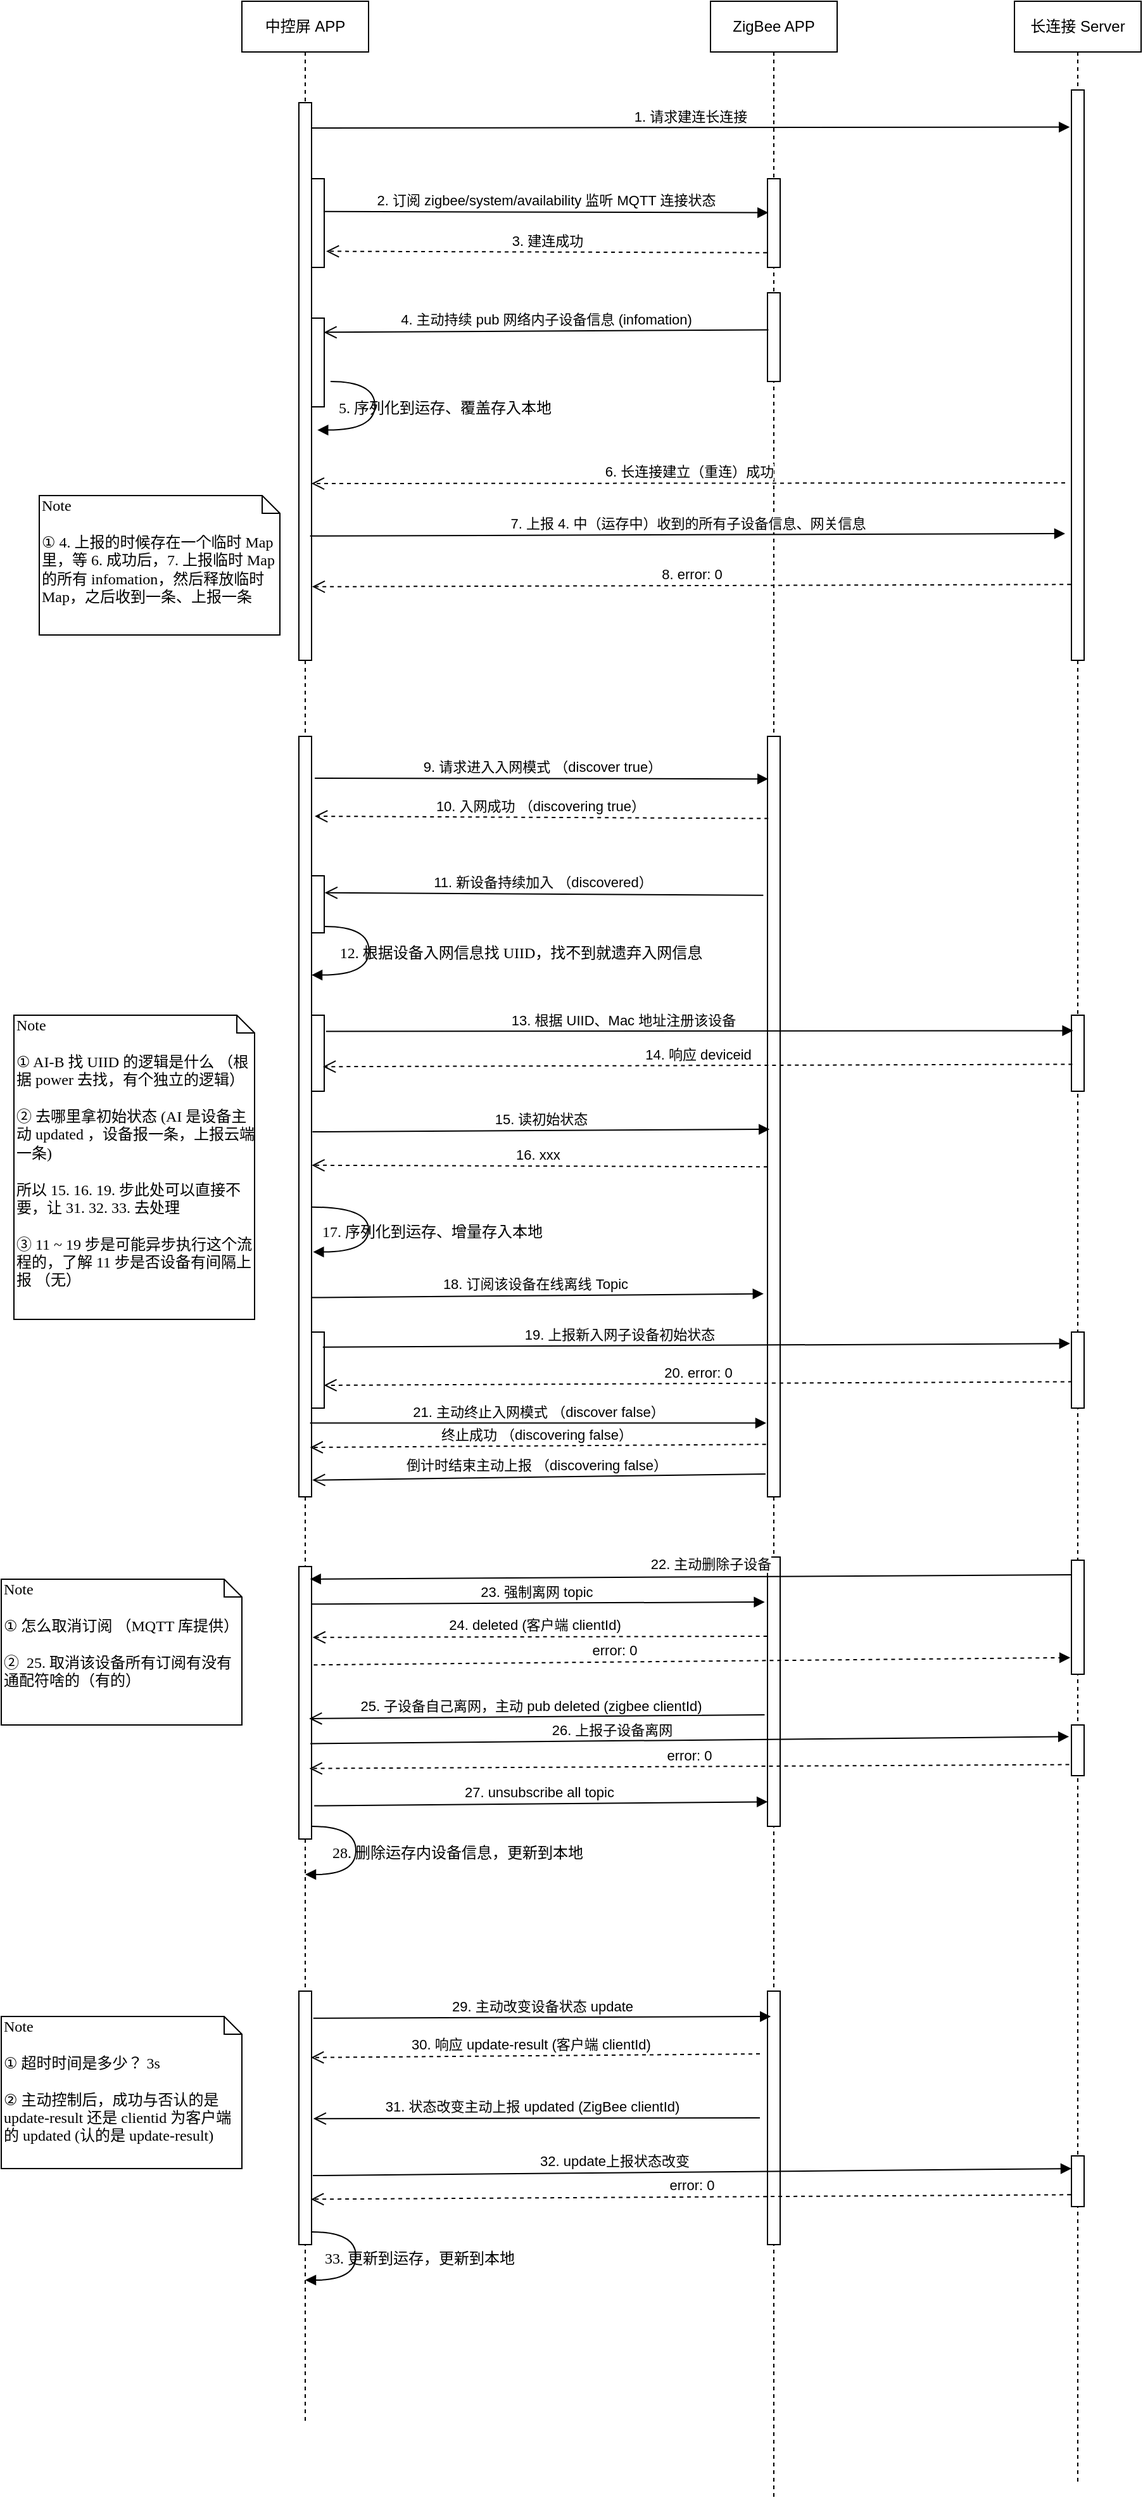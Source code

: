 <mxfile version="20.2.7" type="github">
  <diagram name="Page-1" id="13e1069c-82ec-6db2-03f1-153e76fe0fe0">
    <mxGraphModel dx="2933" dy="948" grid="1" gridSize="10" guides="1" tooltips="1" connect="1" arrows="1" fold="1" page="1" pageScale="1" pageWidth="1100" pageHeight="850" background="none" math="0" shadow="0">
      <root>
        <mxCell id="0" />
        <mxCell id="1" parent="0" />
        <mxCell id="mfzXLa-9cbicv-mfSP5t-9" value="中控屏 APP" style="shape=umlLifeline;perimeter=lifelinePerimeter;whiteSpace=wrap;html=1;container=1;collapsible=0;recursiveResize=0;outlineConnect=0;" parent="1" vertex="1">
          <mxGeometry x="110" y="830" width="100" height="1910" as="geometry" />
        </mxCell>
        <mxCell id="mfzXLa-9cbicv-mfSP5t-12" value="" style="html=1;points=[];perimeter=orthogonalPerimeter;" parent="mfzXLa-9cbicv-mfSP5t-9" vertex="1">
          <mxGeometry x="55" y="140" width="10" height="70" as="geometry" />
        </mxCell>
        <mxCell id="mfzXLa-9cbicv-mfSP5t-19" value="" style="html=1;points=[];perimeter=orthogonalPerimeter;rounded=0;shadow=0;comic=0;labelBackgroundColor=none;strokeWidth=1;fontFamily=Verdana;fontSize=12;align=center;" parent="mfzXLa-9cbicv-mfSP5t-9" vertex="1">
          <mxGeometry x="55" y="250" width="10" height="70" as="geometry" />
        </mxCell>
        <mxCell id="mfzXLa-9cbicv-mfSP5t-21" value="5. 序列化到运存、覆盖存入本地" style="html=1;verticalAlign=bottom;endArrow=block;labelBackgroundColor=none;fontFamily=Verdana;fontSize=12;elbow=vertical;edgeStyle=orthogonalEdgeStyle;curved=1;entryX=1.464;entryY=0.587;entryDx=0;entryDy=0;entryPerimeter=0;" parent="mfzXLa-9cbicv-mfSP5t-9" target="mfzXLa-9cbicv-mfSP5t-22" edge="1">
          <mxGeometry x="0.096" y="55" relative="1" as="geometry">
            <mxPoint x="70" y="300" as="sourcePoint" />
            <mxPoint x="60" y="339" as="targetPoint" />
            <Array as="points">
              <mxPoint x="105" y="300" />
              <mxPoint x="105" y="338" />
            </Array>
            <mxPoint as="offset" />
          </mxGeometry>
        </mxCell>
        <mxCell id="mfzXLa-9cbicv-mfSP5t-22" value="" style="html=1;points=[];perimeter=orthogonalPerimeter;rounded=0;shadow=0;comic=0;labelBackgroundColor=none;strokeWidth=1;fontFamily=Verdana;fontSize=12;align=center;" parent="mfzXLa-9cbicv-mfSP5t-9" vertex="1">
          <mxGeometry x="45" y="80" width="10" height="440" as="geometry" />
        </mxCell>
        <mxCell id="mfzXLa-9cbicv-mfSP5t-23" value="1. 请求建连长连接" style="html=1;verticalAlign=bottom;endArrow=block;rounded=0;entryX=-0.136;entryY=0.065;entryDx=0;entryDy=0;entryPerimeter=0;" parent="mfzXLa-9cbicv-mfSP5t-9" target="mfzXLa-9cbicv-mfSP5t-24" edge="1">
          <mxGeometry width="80" relative="1" as="geometry">
            <mxPoint x="55" y="100" as="sourcePoint" />
            <mxPoint x="135" y="100" as="targetPoint" />
          </mxGeometry>
        </mxCell>
        <mxCell id="mfzXLa-9cbicv-mfSP5t-28" value="" style="html=1;points=[];perimeter=orthogonalPerimeter;rounded=0;shadow=0;comic=0;labelBackgroundColor=none;strokeWidth=1;fontFamily=Verdana;fontSize=12;align=center;" parent="mfzXLa-9cbicv-mfSP5t-9" vertex="1">
          <mxGeometry x="45" y="580" width="10" height="600" as="geometry" />
        </mxCell>
        <mxCell id="mfzXLa-9cbicv-mfSP5t-40" value="" style="html=1;points=[];perimeter=orthogonalPerimeter;" parent="mfzXLa-9cbicv-mfSP5t-9" vertex="1">
          <mxGeometry x="55" y="690" width="10" height="45" as="geometry" />
        </mxCell>
        <mxCell id="mfzXLa-9cbicv-mfSP5t-46" value="12. 根据设备入网信息找 UIID，找不到就遗弃入网信息" style="html=1;verticalAlign=bottom;endArrow=block;labelBackgroundColor=none;fontFamily=Verdana;fontSize=12;elbow=vertical;edgeStyle=orthogonalEdgeStyle;curved=1;entryX=1.464;entryY=0.587;entryDx=0;entryDy=0;entryPerimeter=0;" parent="mfzXLa-9cbicv-mfSP5t-9" edge="1">
          <mxGeometry x="0.095" y="120" relative="1" as="geometry">
            <mxPoint x="65.36" y="730" as="sourcePoint" />
            <mxPoint x="55.0" y="768.28" as="targetPoint" />
            <Array as="points">
              <mxPoint x="100.36" y="730" />
              <mxPoint x="100.36" y="768" />
            </Array>
            <mxPoint as="offset" />
          </mxGeometry>
        </mxCell>
        <mxCell id="mfzXLa-9cbicv-mfSP5t-48" value="" style="html=1;points=[];perimeter=orthogonalPerimeter;" parent="mfzXLa-9cbicv-mfSP5t-9" vertex="1">
          <mxGeometry x="55" y="800" width="10" height="60" as="geometry" />
        </mxCell>
        <mxCell id="mfzXLa-9cbicv-mfSP5t-54" value="" style="html=1;points=[];perimeter=orthogonalPerimeter;" parent="mfzXLa-9cbicv-mfSP5t-9" vertex="1">
          <mxGeometry x="55" y="1050" width="10" height="60" as="geometry" />
        </mxCell>
        <mxCell id="mfzXLa-9cbicv-mfSP5t-57" value="17. 序列化到运存、增量存入本地" style="html=1;verticalAlign=bottom;endArrow=block;labelBackgroundColor=none;fontFamily=Verdana;fontSize=12;elbow=vertical;edgeStyle=orthogonalEdgeStyle;curved=1;entryX=1.115;entryY=0.678;entryDx=0;entryDy=0;entryPerimeter=0;exitX=1.042;exitY=0.619;exitDx=0;exitDy=0;exitPerimeter=0;" parent="mfzXLa-9cbicv-mfSP5t-9" source="mfzXLa-9cbicv-mfSP5t-28" target="mfzXLa-9cbicv-mfSP5t-28" edge="1">
          <mxGeometry x="0.182" y="50" relative="1" as="geometry">
            <mxPoint x="65.36" y="930" as="sourcePoint" />
            <mxPoint x="55.0" y="968.28" as="targetPoint" />
            <Array as="points">
              <mxPoint x="100" y="951" />
              <mxPoint x="100" y="987" />
            </Array>
            <mxPoint as="offset" />
          </mxGeometry>
        </mxCell>
        <mxCell id="4GyI9x6O-c3qd3rBxpdz-1" value="" style="html=1;points=[];perimeter=orthogonalPerimeter;" parent="mfzXLa-9cbicv-mfSP5t-9" vertex="1">
          <mxGeometry x="45" y="1570" width="10" height="200" as="geometry" />
        </mxCell>
        <mxCell id="4GyI9x6O-c3qd3rBxpdz-4" value="" style="html=1;points=[];perimeter=orthogonalPerimeter;" parent="mfzXLa-9cbicv-mfSP5t-9" vertex="1">
          <mxGeometry x="45" y="1235" width="10" height="215" as="geometry" />
        </mxCell>
        <mxCell id="4GyI9x6O-c3qd3rBxpdz-34" value="28. 删除运存内设备信息，更新到本地" style="html=1;verticalAlign=bottom;endArrow=block;labelBackgroundColor=none;fontFamily=Verdana;fontSize=12;elbow=vertical;edgeStyle=orthogonalEdgeStyle;curved=1;" parent="mfzXLa-9cbicv-mfSP5t-9" edge="1">
          <mxGeometry x="0.148" y="80" relative="1" as="geometry">
            <mxPoint x="55.36" y="1440" as="sourcePoint" />
            <mxPoint x="50" y="1478" as="targetPoint" />
            <Array as="points">
              <mxPoint x="90" y="1440" />
              <mxPoint x="90" y="1478" />
            </Array>
            <mxPoint as="offset" />
          </mxGeometry>
        </mxCell>
        <mxCell id="4GyI9x6O-c3qd3rBxpdz-43" value="33. 更新到运存，更新到本地" style="html=1;verticalAlign=bottom;endArrow=block;labelBackgroundColor=none;fontFamily=Verdana;fontSize=12;elbow=vertical;edgeStyle=orthogonalEdgeStyle;curved=1;" parent="mfzXLa-9cbicv-mfSP5t-9" edge="1">
          <mxGeometry x="0.148" y="50" relative="1" as="geometry">
            <mxPoint x="55.36" y="1760" as="sourcePoint" />
            <mxPoint x="50" y="1798" as="targetPoint" />
            <Array as="points">
              <mxPoint x="90" y="1760" />
              <mxPoint x="90" y="1798" />
            </Array>
            <mxPoint as="offset" />
          </mxGeometry>
        </mxCell>
        <mxCell id="mfzXLa-9cbicv-mfSP5t-10" value="ZigBee APP" style="shape=umlLifeline;perimeter=lifelinePerimeter;whiteSpace=wrap;html=1;container=1;collapsible=0;recursiveResize=0;outlineConnect=0;" parent="1" vertex="1">
          <mxGeometry x="480" y="830" width="100" height="1970" as="geometry" />
        </mxCell>
        <mxCell id="mfzXLa-9cbicv-mfSP5t-17" value="" style="html=1;points=[];perimeter=orthogonalPerimeter;rounded=0;shadow=0;comic=0;labelBackgroundColor=none;strokeWidth=1;fontFamily=Verdana;fontSize=12;align=center;" parent="mfzXLa-9cbicv-mfSP5t-10" vertex="1">
          <mxGeometry x="45" y="140" width="10" height="70" as="geometry" />
        </mxCell>
        <mxCell id="mfzXLa-9cbicv-mfSP5t-18" value="" style="html=1;points=[];perimeter=orthogonalPerimeter;rounded=0;shadow=0;comic=0;labelBackgroundColor=none;strokeWidth=1;fontFamily=Verdana;fontSize=12;align=center;" parent="mfzXLa-9cbicv-mfSP5t-10" vertex="1">
          <mxGeometry x="45" y="230" width="10" height="70" as="geometry" />
        </mxCell>
        <mxCell id="mfzXLa-9cbicv-mfSP5t-29" value="" style="html=1;points=[];perimeter=orthogonalPerimeter;rounded=0;shadow=0;comic=0;labelBackgroundColor=none;strokeWidth=1;fontFamily=Verdana;fontSize=12;align=center;" parent="mfzXLa-9cbicv-mfSP5t-10" vertex="1">
          <mxGeometry x="45" y="580" width="10" height="600" as="geometry" />
        </mxCell>
        <mxCell id="4GyI9x6O-c3qd3rBxpdz-2" value="" style="html=1;points=[];perimeter=orthogonalPerimeter;" parent="mfzXLa-9cbicv-mfSP5t-10" vertex="1">
          <mxGeometry x="45" y="1570" width="10" height="200" as="geometry" />
        </mxCell>
        <mxCell id="4GyI9x6O-c3qd3rBxpdz-19" value="" style="html=1;points=[];perimeter=orthogonalPerimeter;" parent="mfzXLa-9cbicv-mfSP5t-10" vertex="1">
          <mxGeometry x="45" y="1227.5" width="10" height="212.5" as="geometry" />
        </mxCell>
        <mxCell id="mfzXLa-9cbicv-mfSP5t-11" value="长连接 Server" style="shape=umlLifeline;perimeter=lifelinePerimeter;whiteSpace=wrap;html=1;container=1;collapsible=0;recursiveResize=0;outlineConnect=0;" parent="1" vertex="1">
          <mxGeometry x="720" y="830" width="100" height="1960" as="geometry" />
        </mxCell>
        <mxCell id="mfzXLa-9cbicv-mfSP5t-24" value="" style="html=1;points=[];perimeter=orthogonalPerimeter;rounded=0;shadow=0;comic=0;labelBackgroundColor=none;strokeWidth=1;fontFamily=Verdana;fontSize=12;align=center;" parent="mfzXLa-9cbicv-mfSP5t-11" vertex="1">
          <mxGeometry x="45" y="70" width="10" height="450" as="geometry" />
        </mxCell>
        <mxCell id="mfzXLa-9cbicv-mfSP5t-37" value="" style="html=1;points=[];perimeter=orthogonalPerimeter;rounded=0;shadow=0;comic=0;labelBackgroundColor=none;strokeWidth=1;fontFamily=Verdana;fontSize=12;align=center;" parent="mfzXLa-9cbicv-mfSP5t-11" vertex="1">
          <mxGeometry x="45" y="800" width="10" height="60" as="geometry" />
        </mxCell>
        <mxCell id="mfzXLa-9cbicv-mfSP5t-60" value="" style="html=1;points=[];perimeter=orthogonalPerimeter;rounded=0;shadow=0;comic=0;labelBackgroundColor=none;strokeWidth=1;fontFamily=Verdana;fontSize=12;align=center;" parent="mfzXLa-9cbicv-mfSP5t-11" vertex="1">
          <mxGeometry x="45" y="1050" width="10" height="60" as="geometry" />
        </mxCell>
        <mxCell id="4GyI9x6O-c3qd3rBxpdz-26" value="" style="html=1;points=[];perimeter=orthogonalPerimeter;rounded=0;shadow=0;comic=0;labelBackgroundColor=none;strokeWidth=1;fontFamily=Verdana;fontSize=12;align=center;" parent="mfzXLa-9cbicv-mfSP5t-11" vertex="1">
          <mxGeometry x="45" y="1230" width="10" height="90" as="geometry" />
        </mxCell>
        <mxCell id="4GyI9x6O-c3qd3rBxpdz-30" value="" style="html=1;points=[];perimeter=orthogonalPerimeter;rounded=0;shadow=0;comic=0;labelBackgroundColor=none;strokeWidth=1;fontFamily=Verdana;fontSize=12;align=center;" parent="mfzXLa-9cbicv-mfSP5t-11" vertex="1">
          <mxGeometry x="45" y="1360" width="10" height="40" as="geometry" />
        </mxCell>
        <mxCell id="4GyI9x6O-c3qd3rBxpdz-40" value="" style="html=1;points=[];perimeter=orthogonalPerimeter;rounded=0;shadow=0;comic=0;labelBackgroundColor=none;strokeWidth=1;fontFamily=Verdana;fontSize=12;align=center;" parent="mfzXLa-9cbicv-mfSP5t-11" vertex="1">
          <mxGeometry x="45" y="1700" width="10" height="40" as="geometry" />
        </mxCell>
        <mxCell id="4GyI9x6O-c3qd3rBxpdz-41" value="32. update上报状态改变" style="html=1;verticalAlign=bottom;endArrow=block;rounded=0;entryX=-0.191;entryY=0.23;entryDx=0;entryDy=0;entryPerimeter=0;exitX=0.909;exitY=0.65;exitDx=0;exitDy=0;exitPerimeter=0;" parent="mfzXLa-9cbicv-mfSP5t-11" edge="1">
          <mxGeometry x="-0.205" width="80" relative="1" as="geometry">
            <mxPoint x="-554.0" y="1715.55" as="sourcePoint" />
            <mxPoint x="45.0" y="1710" as="targetPoint" />
            <mxPoint as="offset" />
          </mxGeometry>
        </mxCell>
        <mxCell id="mfzXLa-9cbicv-mfSP5t-14" value="3. 建连成功" style="html=1;verticalAlign=bottom;endArrow=open;dashed=1;endSize=8;rounded=0;exitX=-0.045;exitY=0.834;exitDx=0;exitDy=0;exitPerimeter=0;entryX=1.155;entryY=0.818;entryDx=0;entryDy=0;entryPerimeter=0;" parent="1" source="mfzXLa-9cbicv-mfSP5t-17" target="mfzXLa-9cbicv-mfSP5t-12" edge="1">
          <mxGeometry relative="1" as="geometry">
            <mxPoint x="520" y="990" as="sourcePoint" />
            <mxPoint x="270" y="990" as="targetPoint" />
            <Array as="points" />
          </mxGeometry>
        </mxCell>
        <mxCell id="mfzXLa-9cbicv-mfSP5t-16" value="4. 主动持续 pub 网络内子设备信息 (infomation)" style="html=1;verticalAlign=bottom;endArrow=open;endSize=8;rounded=0;exitX=0.073;exitY=0.417;exitDx=0;exitDy=0;exitPerimeter=0;entryX=0.973;entryY=0.16;entryDx=0;entryDy=0;entryPerimeter=0;" parent="1" source="mfzXLa-9cbicv-mfSP5t-18" target="mfzXLa-9cbicv-mfSP5t-19" edge="1">
          <mxGeometry relative="1" as="geometry">
            <mxPoint x="520" y="1089.5" as="sourcePoint" />
            <mxPoint x="180" y="1090" as="targetPoint" />
          </mxGeometry>
        </mxCell>
        <mxCell id="mfzXLa-9cbicv-mfSP5t-13" value="2. 订阅 zigbee/system/availability 监听 MQTT 连接状态" style="html=1;verticalAlign=bottom;endArrow=block;rounded=0;exitX=0.945;exitY=0.37;exitDx=0;exitDy=0;exitPerimeter=0;entryX=0.064;entryY=0.383;entryDx=0;entryDy=0;entryPerimeter=0;" parent="1" source="mfzXLa-9cbicv-mfSP5t-12" target="mfzXLa-9cbicv-mfSP5t-17" edge="1">
          <mxGeometry width="80" relative="1" as="geometry">
            <mxPoint x="170" y="950" as="sourcePoint" />
            <mxPoint x="520" y="996" as="targetPoint" />
            <Array as="points" />
          </mxGeometry>
        </mxCell>
        <mxCell id="mfzXLa-9cbicv-mfSP5t-25" value="6. 长连接建立（重连）成功" style="html=1;verticalAlign=bottom;endArrow=open;dashed=1;endSize=8;rounded=0;entryX=0.991;entryY=0.683;entryDx=0;entryDy=0;entryPerimeter=0;" parent="1" target="mfzXLa-9cbicv-mfSP5t-22" edge="1">
          <mxGeometry relative="1" as="geometry">
            <mxPoint x="760" y="1210" as="sourcePoint" />
            <mxPoint x="680" y="1210" as="targetPoint" />
          </mxGeometry>
        </mxCell>
        <mxCell id="mfzXLa-9cbicv-mfSP5t-26" value="Note&lt;br&gt;&lt;br&gt;① 4. 上报的时候存在一个临时 Map 里，等 6. 成功后，7. 上报临时 Map 的所有 infomation，然后释放临时 Map，之后收到一条、上报一条&lt;br&gt;" style="shape=note;whiteSpace=wrap;html=1;size=14;verticalAlign=top;align=left;spacingTop=-6;rounded=0;shadow=0;comic=0;labelBackgroundColor=none;strokeWidth=1;fontFamily=Verdana;fontSize=12" parent="1" vertex="1">
          <mxGeometry x="-50" y="1220" width="190" height="110" as="geometry" />
        </mxCell>
        <mxCell id="mfzXLa-9cbicv-mfSP5t-27" value="7. 上报 4. 中（运存中）收到的所有子设备信息、网关信息" style="html=1;verticalAlign=bottom;endArrow=block;rounded=0;exitX=0.882;exitY=0.777;exitDx=0;exitDy=0;exitPerimeter=0;" parent="1" source="mfzXLa-9cbicv-mfSP5t-22" edge="1">
          <mxGeometry width="80" relative="1" as="geometry">
            <mxPoint x="170" y="1250.75" as="sourcePoint" />
            <mxPoint x="760" y="1250" as="targetPoint" />
          </mxGeometry>
        </mxCell>
        <mxCell id="mfzXLa-9cbicv-mfSP5t-30" value="9. 请求进入入网模式 （discover true）" style="html=1;verticalAlign=bottom;endArrow=block;rounded=0;entryX=0.061;entryY=0.056;entryDx=0;entryDy=0;entryPerimeter=0;exitX=1.253;exitY=0.055;exitDx=0;exitDy=0;exitPerimeter=0;" parent="1" source="mfzXLa-9cbicv-mfSP5t-28" target="mfzXLa-9cbicv-mfSP5t-29" edge="1">
          <mxGeometry width="80" relative="1" as="geometry">
            <mxPoint x="220" y="1410" as="sourcePoint" />
            <mxPoint x="511.19" y="1430.91" as="targetPoint" />
            <Array as="points" />
          </mxGeometry>
        </mxCell>
        <mxCell id="mfzXLa-9cbicv-mfSP5t-32" value="21. 主动终止入网模式 （discover false）" style="html=1;verticalAlign=bottom;endArrow=block;rounded=0;exitX=0.882;exitY=0.903;exitDx=0;exitDy=0;exitPerimeter=0;entryX=-0.1;entryY=0.903;entryDx=0;entryDy=0;entryPerimeter=0;" parent="1" source="mfzXLa-9cbicv-mfSP5t-28" target="mfzXLa-9cbicv-mfSP5t-29" edge="1">
          <mxGeometry width="80" relative="1" as="geometry">
            <mxPoint x="170" y="1930" as="sourcePoint" />
            <mxPoint x="520" y="1940" as="targetPoint" />
            <Array as="points" />
          </mxGeometry>
        </mxCell>
        <mxCell id="mfzXLa-9cbicv-mfSP5t-33" value="终止成功 （discovering false）&amp;nbsp;" style="html=1;verticalAlign=bottom;endArrow=open;dashed=1;endSize=8;rounded=0;entryX=0.882;entryY=0.935;entryDx=0;entryDy=0;entryPerimeter=0;exitX=-0.118;exitY=0.931;exitDx=0;exitDy=0;exitPerimeter=0;" parent="1" source="mfzXLa-9cbicv-mfSP5t-29" target="mfzXLa-9cbicv-mfSP5t-28" edge="1">
          <mxGeometry relative="1" as="geometry">
            <mxPoint x="520" y="1900" as="sourcePoint" />
            <mxPoint x="170.0" y="1561" as="targetPoint" />
          </mxGeometry>
        </mxCell>
        <mxCell id="mfzXLa-9cbicv-mfSP5t-31" value="10. 入网成功 （discovering true）&amp;nbsp;" style="html=1;verticalAlign=bottom;endArrow=open;dashed=1;endSize=8;rounded=0;entryX=1.253;entryY=0.105;entryDx=0;entryDy=0;entryPerimeter=0;exitX=0.061;exitY=0.108;exitDx=0;exitDy=0;exitPerimeter=0;" parent="1" source="mfzXLa-9cbicv-mfSP5t-29" target="mfzXLa-9cbicv-mfSP5t-28" edge="1">
          <mxGeometry relative="1" as="geometry">
            <mxPoint x="520" y="1470" as="sourcePoint" />
            <mxPoint x="440" y="1470" as="targetPoint" />
          </mxGeometry>
        </mxCell>
        <mxCell id="mfzXLa-9cbicv-mfSP5t-34" value="倒计时结束主动上报 （discovering false）&amp;nbsp;" style="html=1;verticalAlign=bottom;endArrow=open;endSize=8;rounded=0;exitX=-0.153;exitY=0.97;exitDx=0;exitDy=0;exitPerimeter=0;entryX=1.062;entryY=0.978;entryDx=0;entryDy=0;entryPerimeter=0;" parent="1" source="mfzXLa-9cbicv-mfSP5t-29" target="mfzXLa-9cbicv-mfSP5t-28" edge="1">
          <mxGeometry relative="1" as="geometry">
            <mxPoint x="524.0" y="1722.16" as="sourcePoint" />
            <mxPoint x="170" y="1720" as="targetPoint" />
          </mxGeometry>
        </mxCell>
        <mxCell id="mfzXLa-9cbicv-mfSP5t-36" value="11. 新设备持续加入 （discovered）&amp;nbsp;" style="html=1;verticalAlign=bottom;endArrow=open;endSize=8;rounded=0;entryX=1.033;entryY=0.298;entryDx=0;entryDy=0;entryPerimeter=0;exitX=-0.33;exitY=0.209;exitDx=0;exitDy=0;exitPerimeter=0;" parent="1" source="mfzXLa-9cbicv-mfSP5t-29" target="mfzXLa-9cbicv-mfSP5t-40" edge="1">
          <mxGeometry relative="1" as="geometry">
            <mxPoint x="520" y="1560" as="sourcePoint" />
            <mxPoint x="170.0" y="1560.68" as="targetPoint" />
          </mxGeometry>
        </mxCell>
        <mxCell id="mfzXLa-9cbicv-mfSP5t-47" value="Note&lt;br&gt;&lt;br&gt;① AI-B 找 UIID 的逻辑是什么 （根据 power 去找，有个独立的逻辑）&lt;br&gt;&lt;br&gt;② 去哪里拿初始状态 (AI 是设备主动 updated ，设备报一条，上报云端一条)&lt;br&gt;&lt;br&gt;所以 15. 16. 19. 步此处可以直接不要，让 31. 32. 33. 去处理&lt;br&gt;&lt;br&gt;③ 11 ~ 19 步是可能异步执行这个流程的，了解 11 步是否设备有间隔上报 （无）" style="shape=note;whiteSpace=wrap;html=1;size=14;verticalAlign=top;align=left;spacingTop=-6;rounded=0;shadow=0;comic=0;labelBackgroundColor=none;strokeWidth=1;fontFamily=Verdana;fontSize=12" parent="1" vertex="1">
          <mxGeometry x="-70" y="1630" width="190" height="240" as="geometry" />
        </mxCell>
        <mxCell id="mfzXLa-9cbicv-mfSP5t-50" value="8. error: 0" style="html=1;verticalAlign=bottom;endArrow=open;dashed=1;endSize=8;rounded=0;entryX=1.041;entryY=0.868;entryDx=0;entryDy=0;entryPerimeter=0;exitX=-0.042;exitY=0.867;exitDx=0;exitDy=0;exitPerimeter=0;" parent="1" source="mfzXLa-9cbicv-mfSP5t-24" target="mfzXLa-9cbicv-mfSP5t-22" edge="1">
          <mxGeometry relative="1" as="geometry">
            <mxPoint x="755.09" y="1290" as="sourcePoint" />
            <mxPoint x="160.0" y="1290.52" as="targetPoint" />
          </mxGeometry>
        </mxCell>
        <mxCell id="mfzXLa-9cbicv-mfSP5t-51" value="14. 响应 deviceid" style="html=1;verticalAlign=bottom;endArrow=open;dashed=1;endSize=8;rounded=0;entryX=0.897;entryY=0.677;entryDx=0;entryDy=0;entryPerimeter=0;exitX=0.068;exitY=0.645;exitDx=0;exitDy=0;exitPerimeter=0;" parent="1" source="mfzXLa-9cbicv-mfSP5t-37" target="mfzXLa-9cbicv-mfSP5t-48" edge="1">
          <mxGeometry relative="1" as="geometry">
            <mxPoint x="769.17" y="1680" as="sourcePoint" />
            <mxPoint x="170.0" y="1681.77" as="targetPoint" />
          </mxGeometry>
        </mxCell>
        <mxCell id="mfzXLa-9cbicv-mfSP5t-49" value="13. 根据 UIID、Mac 地址注册该设备" style="html=1;verticalAlign=bottom;endArrow=block;rounded=0;entryX=0.132;entryY=0.203;entryDx=0;entryDy=0;entryPerimeter=0;exitX=1.139;exitY=0.213;exitDx=0;exitDy=0;exitPerimeter=0;" parent="1" source="mfzXLa-9cbicv-mfSP5t-48" target="mfzXLa-9cbicv-mfSP5t-37" edge="1">
          <mxGeometry x="-0.205" width="80" relative="1" as="geometry">
            <mxPoint x="175" y="1660" as="sourcePoint" />
            <mxPoint x="760" y="1660" as="targetPoint" />
            <mxPoint as="offset" />
          </mxGeometry>
        </mxCell>
        <mxCell id="mfzXLa-9cbicv-mfSP5t-55" value="15. 读初始状态" style="html=1;verticalAlign=bottom;endArrow=block;rounded=0;exitX=1.074;exitY=0.52;exitDx=0;exitDy=0;exitPerimeter=0;entryX=-0.27;entryY=0.804;entryDx=0;entryDy=0;entryPerimeter=0;" parent="1" source="mfzXLa-9cbicv-mfSP5t-28" edge="1">
          <mxGeometry width="80" relative="1" as="geometry">
            <mxPoint x="170.0" y="1725.04" as="sourcePoint" />
            <mxPoint x="526.66" y="1720.0" as="targetPoint" />
            <Array as="points" />
          </mxGeometry>
        </mxCell>
        <mxCell id="mfzXLa-9cbicv-mfSP5t-56" value="16. xxx&amp;nbsp;" style="html=1;verticalAlign=bottom;endArrow=open;dashed=1;endSize=8;rounded=0;entryX=1.018;entryY=0.564;entryDx=0;entryDy=0;entryPerimeter=0;exitX=0.003;exitY=0.566;exitDx=0;exitDy=0;exitPerimeter=0;" parent="1" source="mfzXLa-9cbicv-mfSP5t-29" target="mfzXLa-9cbicv-mfSP5t-28" edge="1">
          <mxGeometry relative="1" as="geometry">
            <mxPoint x="520.09" y="1740" as="sourcePoint" />
            <mxPoint x="160.0" y="1747.14" as="targetPoint" />
          </mxGeometry>
        </mxCell>
        <mxCell id="mfzXLa-9cbicv-mfSP5t-61" value="19. 上报新入网子设备初始状态" style="html=1;verticalAlign=bottom;endArrow=block;rounded=0;entryX=-0.108;entryY=0.151;entryDx=0;entryDy=0;entryPerimeter=0;exitX=0.892;exitY=0.198;exitDx=0;exitDy=0;exitPerimeter=0;" parent="1" source="mfzXLa-9cbicv-mfSP5t-54" target="mfzXLa-9cbicv-mfSP5t-60" edge="1">
          <mxGeometry x="-0.205" width="80" relative="1" as="geometry">
            <mxPoint x="180.0" y="1830.6" as="sourcePoint" />
            <mxPoint x="769.93" y="1830.0" as="targetPoint" />
            <mxPoint as="offset" />
          </mxGeometry>
        </mxCell>
        <mxCell id="mfzXLa-9cbicv-mfSP5t-62" value="20. error: 0" style="html=1;verticalAlign=bottom;endArrow=open;dashed=1;endSize=8;rounded=0;entryX=0.97;entryY=0.7;entryDx=0;entryDy=0;entryPerimeter=0;exitX=0.042;exitY=0.653;exitDx=0;exitDy=0;exitPerimeter=0;" parent="1" source="mfzXLa-9cbicv-mfSP5t-60" target="mfzXLa-9cbicv-mfSP5t-54" edge="1">
          <mxGeometry relative="1" as="geometry">
            <mxPoint x="761.71" y="1860.0" as="sourcePoint" />
            <mxPoint x="170.0" y="1861.92" as="targetPoint" />
          </mxGeometry>
        </mxCell>
        <mxCell id="4GyI9x6O-c3qd3rBxpdz-20" value="18. 订阅该设备在线离线 Topic&amp;nbsp;" style="html=1;verticalAlign=bottom;endArrow=block;rounded=0;exitX=0.991;exitY=0.738;exitDx=0;exitDy=0;exitPerimeter=0;entryX=-0.309;entryY=0.733;entryDx=0;entryDy=0;entryPerimeter=0;" parent="1" source="mfzXLa-9cbicv-mfSP5t-28" target="mfzXLa-9cbicv-mfSP5t-29" edge="1">
          <mxGeometry width="80" relative="1" as="geometry">
            <mxPoint x="170.0" y="1852" as="sourcePoint" />
            <mxPoint x="530.92" y="1850.0" as="targetPoint" />
            <Array as="points" />
          </mxGeometry>
        </mxCell>
        <mxCell id="4GyI9x6O-c3qd3rBxpdz-21" value="23. 强制离网 topic&amp;nbsp;" style="html=1;verticalAlign=bottom;endArrow=block;rounded=0;exitX=1.018;exitY=0.138;exitDx=0;exitDy=0;exitPerimeter=0;entryX=-0.218;entryY=0.167;entryDx=0;entryDy=0;entryPerimeter=0;" parent="1" source="4GyI9x6O-c3qd3rBxpdz-4" target="4GyI9x6O-c3qd3rBxpdz-19" edge="1">
          <mxGeometry width="80" relative="1" as="geometry">
            <mxPoint x="170.0" y="2083" as="sourcePoint" />
            <mxPoint x="527.0" y="2080" as="targetPoint" />
            <Array as="points" />
          </mxGeometry>
        </mxCell>
        <mxCell id="4GyI9x6O-c3qd3rBxpdz-22" value="24. deleted (客户端 clientId)" style="html=1;verticalAlign=bottom;endArrow=open;dashed=1;endSize=8;rounded=0;entryX=1.082;entryY=0.26;entryDx=0;entryDy=0;entryPerimeter=0;exitX=-0.018;exitY=0.294;exitDx=0;exitDy=0;exitPerimeter=0;" parent="1" source="4GyI9x6O-c3qd3rBxpdz-19" target="4GyI9x6O-c3qd3rBxpdz-4" edge="1">
          <mxGeometry x="0.025" relative="1" as="geometry">
            <mxPoint x="519.85" y="2111.2" as="sourcePoint" />
            <mxPoint x="160.0" y="2110" as="targetPoint" />
            <mxPoint as="offset" />
          </mxGeometry>
        </mxCell>
        <mxCell id="4GyI9x6O-c3qd3rBxpdz-23" value="25. 子设备自己离网，主动 pub deleted (zigbee clientId)" style="html=1;verticalAlign=bottom;endArrow=open;endSize=8;rounded=0;entryX=0.809;entryY=0.558;entryDx=0;entryDy=0;entryPerimeter=0;exitX=-0.227;exitY=0.586;exitDx=0;exitDy=0;exitPerimeter=0;" parent="1" source="4GyI9x6O-c3qd3rBxpdz-19" target="4GyI9x6O-c3qd3rBxpdz-4" edge="1">
          <mxGeometry x="0.025" relative="1" as="geometry">
            <mxPoint x="530.0" y="2140.005" as="sourcePoint" />
            <mxPoint x="170.0" y="2141.025" as="targetPoint" />
            <mxPoint as="offset" />
          </mxGeometry>
        </mxCell>
        <mxCell id="4GyI9x6O-c3qd3rBxpdz-24" value="27. unsubscribe all topic&amp;nbsp;" style="html=1;verticalAlign=bottom;endArrow=block;rounded=0;exitX=1.209;exitY=0.878;exitDx=0;exitDy=0;exitPerimeter=0;entryX=0.009;entryY=0.909;entryDx=0;entryDy=0;entryPerimeter=0;" parent="1" source="4GyI9x6O-c3qd3rBxpdz-4" target="4GyI9x6O-c3qd3rBxpdz-19" edge="1">
          <mxGeometry width="80" relative="1" as="geometry">
            <mxPoint x="170.0" y="2183.63" as="sourcePoint" />
            <mxPoint x="531.82" y="2180" as="targetPoint" />
            <Array as="points" />
          </mxGeometry>
        </mxCell>
        <mxCell id="4GyI9x6O-c3qd3rBxpdz-25" value="Note&lt;br&gt;&lt;br&gt;① 怎么取消订阅 （MQTT 库提供）&lt;br&gt;&lt;br&gt;②&amp;nbsp; 25. 取消该设备所有订阅有没有通配符啥的（有的）" style="shape=note;whiteSpace=wrap;html=1;size=14;verticalAlign=top;align=left;spacingTop=-6;rounded=0;shadow=0;comic=0;labelBackgroundColor=none;strokeWidth=1;fontFamily=Verdana;fontSize=12" parent="1" vertex="1">
          <mxGeometry x="-80" y="2075" width="190" height="115" as="geometry" />
        </mxCell>
        <mxCell id="4GyI9x6O-c3qd3rBxpdz-27" value="22. 主动删除子设备" style="html=1;verticalAlign=bottom;endArrow=block;rounded=0;entryX=0.882;entryY=0.046;entryDx=0;entryDy=0;entryPerimeter=0;exitX=-0.027;exitY=0.128;exitDx=0;exitDy=0;exitPerimeter=0;" parent="1" source="4GyI9x6O-c3qd3rBxpdz-26" target="4GyI9x6O-c3qd3rBxpdz-4" edge="1">
          <mxGeometry x="-0.051" y="-1" width="80" relative="1" as="geometry">
            <mxPoint x="770" y="2075" as="sourcePoint" />
            <mxPoint x="170.0" y="2072.82" as="targetPoint" />
            <mxPoint as="offset" />
          </mxGeometry>
        </mxCell>
        <mxCell id="4GyI9x6O-c3qd3rBxpdz-29" value="error: 0" style="html=1;verticalAlign=bottom;endArrow=block;rounded=0;entryX=-0.091;entryY=0.854;entryDx=0;entryDy=0;entryPerimeter=0;exitX=1.173;exitY=0.361;exitDx=0;exitDy=0;exitPerimeter=0;dashed=1;" parent="1" source="4GyI9x6O-c3qd3rBxpdz-4" target="4GyI9x6O-c3qd3rBxpdz-26" edge="1">
          <mxGeometry x="-0.205" width="80" relative="1" as="geometry">
            <mxPoint x="170.0" y="2142.82" as="sourcePoint" />
            <mxPoint x="760.0" y="2140" as="targetPoint" />
            <mxPoint as="offset" />
          </mxGeometry>
        </mxCell>
        <mxCell id="4GyI9x6O-c3qd3rBxpdz-31" value="26. 上报子设备离网" style="html=1;verticalAlign=bottom;endArrow=block;rounded=0;entryX=-0.191;entryY=0.23;entryDx=0;entryDy=0;entryPerimeter=0;exitX=0.909;exitY=0.65;exitDx=0;exitDy=0;exitPerimeter=0;" parent="1" source="4GyI9x6O-c3qd3rBxpdz-4" target="4GyI9x6O-c3qd3rBxpdz-30" edge="1">
          <mxGeometry x="-0.205" width="80" relative="1" as="geometry">
            <mxPoint x="160.0" y="2210.005" as="sourcePoint" />
            <mxPoint x="763.27" y="2210.19" as="targetPoint" />
            <mxPoint as="offset" />
          </mxGeometry>
        </mxCell>
        <mxCell id="4GyI9x6O-c3qd3rBxpdz-32" value="error: 0" style="html=1;verticalAlign=bottom;endArrow=open;dashed=1;endSize=8;rounded=0;entryX=0.827;entryY=0.741;entryDx=0;entryDy=0;entryPerimeter=0;exitX=-0.173;exitY=0.782;exitDx=0;exitDy=0;exitPerimeter=0;" parent="1" source="4GyI9x6O-c3qd3rBxpdz-30" target="4GyI9x6O-c3qd3rBxpdz-4" edge="1">
          <mxGeometry relative="1" as="geometry">
            <mxPoint x="760.72" y="2220" as="sourcePoint" />
            <mxPoint x="170.0" y="2222.82" as="targetPoint" />
          </mxGeometry>
        </mxCell>
        <mxCell id="4GyI9x6O-c3qd3rBxpdz-35" value="29. 主动改变设备状态 update" style="html=1;verticalAlign=bottom;endArrow=block;rounded=0;exitX=1.136;exitY=0.107;exitDx=0;exitDy=0;exitPerimeter=0;entryX=-0.218;entryY=0.167;entryDx=0;entryDy=0;entryPerimeter=0;" parent="1" source="4GyI9x6O-c3qd3rBxpdz-1" edge="1">
          <mxGeometry width="80" relative="1" as="geometry">
            <mxPoint x="170.0" y="2421.68" as="sourcePoint" />
            <mxPoint x="527.64" y="2419.997" as="targetPoint" />
            <Array as="points" />
          </mxGeometry>
        </mxCell>
        <mxCell id="4GyI9x6O-c3qd3rBxpdz-36" value="Note&lt;br&gt;&lt;br&gt;① 超时时间是多少？ 3s&amp;nbsp;&lt;br&gt;&lt;br&gt;② 主动控制后，成功与否认的是 update-result 还是 clientid 为客户端的 updated (认的是 update-result)" style="shape=note;whiteSpace=wrap;html=1;size=14;verticalAlign=top;align=left;spacingTop=-6;rounded=0;shadow=0;comic=0;labelBackgroundColor=none;strokeWidth=1;fontFamily=Verdana;fontSize=12" parent="1" vertex="1">
          <mxGeometry x="-80" y="2420" width="190" height="120" as="geometry" />
        </mxCell>
        <mxCell id="4GyI9x6O-c3qd3rBxpdz-37" value="30. 响应 update&lt;span style=&quot;color: rgba(0, 0, 0, 0); font-family: monospace; font-size: 0px; text-align: start; background-color: rgb(248, 249, 250);&quot;&gt;%3CmxGraphModel%3E%3Croot%3E%3CmxCell%20id%3D%220%22%2F%3E%3CmxCell%20id%3D%221%22%20parent%3D%220%22%2F%3E%3CmxCell%20id%3D%222%22%20value%3D%2224.%20deleted%20(%E5%AE%A2%E6%88%B7%E7%AB%AF%20clientId)%22%20style%3D%22html%3D1%3BverticalAlign%3Dbottom%3BendArrow%3Dopen%3Bdashed%3D1%3BendSize%3D8%3Brounded%3D0%3BentryX%3D1.082%3BentryY%3D0.26%3BentryDx%3D0%3BentryDy%3D0%3BentryPerimeter%3D0%3BexitX%3D-0.018%3BexitY%3D0.294%3BexitDx%3D0%3BexitDy%3D0%3BexitPerimeter%3D0%3B%22%20edge%3D%221%22%20parent%3D%221%22%3E%3CmxGeometry%20x%3D%220.025%22%20relative%3D%221%22%20as%3D%22geometry%22%3E%3CmxPoint%20x%3D%22524.82%22%20y%3D%222119.975%22%20as%3D%22sourcePoint%22%2F%3E%3CmxPoint%20x%3D%22165.82%22%20y%3D%222120.9%22%20as%3D%22targetPoint%22%2F%3E%3CmxPoint%20as%3D%22offset%22%2F%3E%3C%2FmxGeometry%3E%3C%2FmxCell%3E%3C%2Froot%3E%3C%2FmxGraphModel%3Eu&#39;pd&lt;/span&gt;-result (客户端 clientId)" style="html=1;verticalAlign=bottom;endArrow=open;dashed=1;endSize=8;rounded=0;entryX=0.955;entryY=0.262;entryDx=0;entryDy=0;entryPerimeter=0;exitX=-0.018;exitY=0.294;exitDx=0;exitDy=0;exitPerimeter=0;" parent="1" target="4GyI9x6O-c3qd3rBxpdz-1" edge="1">
          <mxGeometry x="0.025" relative="1" as="geometry">
            <mxPoint x="519.0" y="2449.535" as="sourcePoint" />
            <mxPoint x="160.0" y="2450.46" as="targetPoint" />
            <mxPoint as="offset" />
          </mxGeometry>
        </mxCell>
        <mxCell id="4GyI9x6O-c3qd3rBxpdz-38" value="&lt;div style=&quot;text-align: start;&quot;&gt;31. 状态改变主动上报 updated&lt;font face=&quot;monospace&quot; color=&quot;rgba(0, 0, 0, 0)&quot;&gt;&lt;span style=&quot;font-size: 0px; background-color: rgb(248, 249, 250);&quot;&gt;d&lt;/span&gt;&lt;/font&gt;&amp;nbsp;(ZigBee clientId)&lt;/div&gt;" style="html=1;verticalAlign=bottom;endArrow=open;endSize=8;rounded=0;entryX=1.136;entryY=0.503;entryDx=0;entryDy=0;entryPerimeter=0;exitX=-0.018;exitY=0.294;exitDx=0;exitDy=0;exitPerimeter=0;" parent="1" target="4GyI9x6O-c3qd3rBxpdz-1" edge="1">
          <mxGeometry x="0.025" relative="1" as="geometry">
            <mxPoint x="519" y="2500.005" as="sourcePoint" />
            <mxPoint x="160" y="2500.93" as="targetPoint" />
            <mxPoint as="offset" />
          </mxGeometry>
        </mxCell>
        <mxCell id="4GyI9x6O-c3qd3rBxpdz-42" value="error: 0" style="html=1;verticalAlign=bottom;endArrow=open;dashed=1;endSize=8;rounded=0;exitX=-0.045;exitY=0.766;exitDx=0;exitDy=0;exitPerimeter=0;entryX=0.955;entryY=0.821;entryDx=0;entryDy=0;entryPerimeter=0;" parent="1" source="4GyI9x6O-c3qd3rBxpdz-40" target="4GyI9x6O-c3qd3rBxpdz-1" edge="1">
          <mxGeometry relative="1" as="geometry">
            <mxPoint x="760.0" y="2560" as="sourcePoint" />
            <mxPoint x="160" y="2563" as="targetPoint" />
          </mxGeometry>
        </mxCell>
      </root>
    </mxGraphModel>
  </diagram>
</mxfile>
